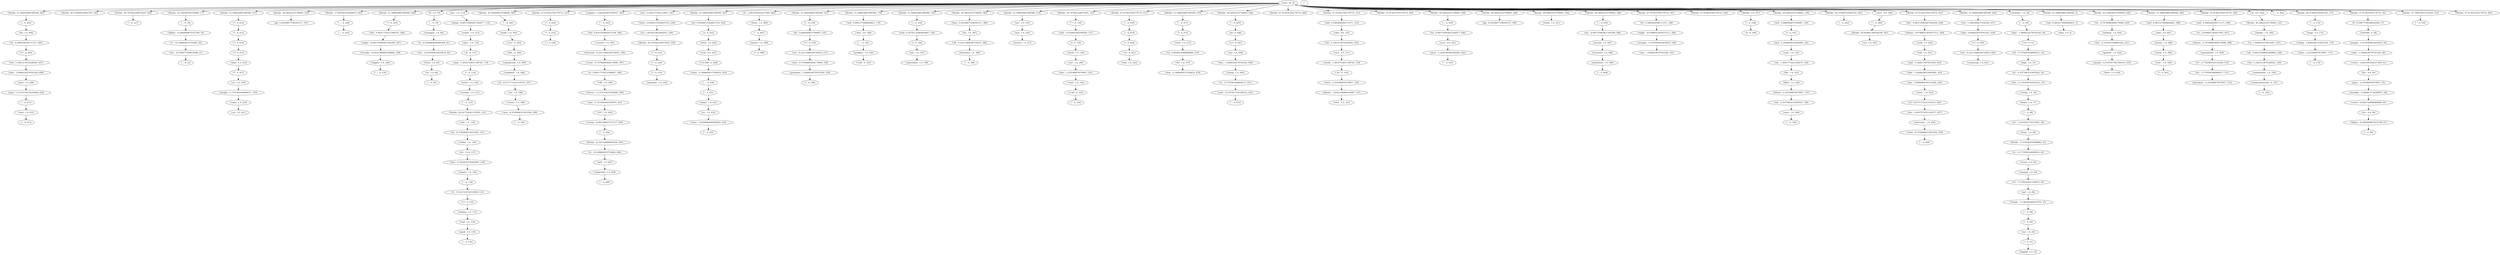 strict digraph "" {
"('states', 1.0, 115)";
"('the', -4.1163459761961612, 35)";
"('!', 0, 501)";
"('close', -3.0290864940490403, 434)";
"('all', -3.7370561446908317, 32)";
"('?', 0, 413)";
"('and', 4.3085458344711371, 314)";
"('losing', 1.0, 650)";
"('?', 0, 265)";
"('!', 0, 489)";
"('florida', 51.506816891589366, 602)";
"('131,000', 0, 428)";
"('into', -2.255380879579957, 161)";
"('.', 0, 130)";
"('voted', -6.0581729880980806, 65)";
"('huge', 1.0, 173)";
"('.', 0, 18)";
"('leads', 1.0, 582)";
"('!', 0, 226)";
"('a', 0, 425)";
"('new', -0.70796965064179096, 538)";
"('florida', 40.273859120562783, 205)";
"(',', 0, 194)";
"('.', 0, 22)";
"('want', 1.0, 473)";
"(',', 0, 595)";
"(';', 0, 119)";
"('least', 1.0, 40)";
"('florida', 44.767042228973416, 526)";
"('for', -12.0, 127)";
"('florida', 26.794309795330882, 17)";
"('its', -0.70796965064179096, 629)";
"('clinton', -3.1314719276545846, 400)";
"('florida', 51.506816891589366, 411)";
"('and', 5.6468366675769097, 140)";
"('won', 56, 0)";
"('for', -4.0, 62)";
"(\"y'all\", 0, 163)";
"('insane', 1.0, 488)";
"('damn', 1.0, 432)";
"('florida', 49.26022533738405, 530)";
"('looking', 1.0, 133)";
"('my', -0.065735963827292299, 596)";
"('florida', 17.807943578509615, 243)";
"('florida', 51.506816891589366, 264)";
"('fl', 1.0, 78)";
"(';', 0, 49)";
"('key', 1.0, 113)";
"('.', 0, 435)";
"('.', 0, 68)";
"('carolina', 1.0, 121)";
"('awesome', 1.0, 254)";
"('!', 0, 251)";
"('!', 0, 540)";
"('florida', 42.520450674768099, 580)";
"('florida', 47.013633783178733, 223)";
"('let', 1.0, 387)";
"('.', 0, 439)";
"('to', -17.978762047538915, 45)";
"('is', -10.189644915752666, 406)";
"('might', -0.67888315659275111, 189)";
"('virginia', 1.2262943855309167, 392)";
"('the', 12.905177542123667, 247)";
"('florida', 51.506816891589366, 423)";
"('the', 5.1681213974328362, 607)";
"('almost', -0.70796965064179096, 508)";
"('it', -2.9633505302217484, 485)";
"('flash', 1.0, 146)";
"(',', 0, 38)";
"('222-', 0, 583)";
"('187', 1.0, 402)";
"('over', 0.0, 441)";
"('i', 0, 141)";
"('florida', 51.506816891589366, 533)";
"('actually', -0.64223368681449866, 268)";
"('..', 0, 245)";
"(\"n't\", 0, 647)";
"('.', 0, 431)";
"('and', -3.7211991641634974, 401)";
"('of', -6.6771772221510535, 456)";
"('they', 0.45258877106183371, 386)";
"('hillary', -9.2904969875253798, 19)";
"('209.', 0, 584)";
"('enough', 1.0, 44)";
"('is', -6.0290864940490394, 81)";
"('ohio', 2.0, 497)";
"('he', 5.6468366675769097, 535)";
"('and', 6.9851275006826823, 179)";
"('";
"('florida', 51.506816891589366, 178)";
"('you', 1.0, 516)";
"('florida', 51.506816891589366, 193)";
"('.', 0, 618)";
"('?', 0, 412)";
"('now', -4.5107617591599141, 652)";
"('my', -1.9051775421236679, 144)";
"('booth', 1.0, 37)";
"('florida', 49.26022533738405, 325)";
"('me', 1.0, 50)";
"('but', -2.5183247348891262, 631)";
"('florida', 22.301126686920249, 405)";
"('florida', 49.26022533738405, 385)";
"(',', 0, 645)";
"('...', 0, 244)";
"('florida', 51.506816891589366, 514)";
"('is', -10.189644915752666, 20)";
"('to', -2.7742981925152268, 510)";
"('his', 1.0, 588)";
"('they', -1.0948224578763326, 30)";
"(\"'s\", 0, 132)";
"('will', 1.0, 124)";
"('has', -4.8806884187431994, 454)";
"('.', 0, 79)";
"('little', 1.0, 426)";
"('.', 0, 460)";
"('ohio', 2.0, 180)";
"('florida', 13.314760470098982, 41)";
"('.', 0, 527)";
"('this', 0.90517754212366741, 266)";
"('tears', 1.0, 162)";
"('on', 1.0, 421)";
"('florida', 44.767042228973416, 155)";
"('.', 0, 332)";
"('sick', 1.0, 622)";
"('twice', 1.0, 455)";
"('at', -7.4235022770127941, 39)";
"('do', 0, 646)";
"('smh', 1.0, 612)";
"('republicans', 1.0, 585)";
"('guaranteed', 1.0, 509)";
"('clinton', -0.67888315659275111, 449)";
"('out', 1.0, 160)";
"('if', 0.50877799148036384, 57)";
"('florida', 47.013633783178733, 617)";
"('the', -5.6637572051343277, 457)";
"(\"'m\", 0, 621)";
"('state', -2.255380879579957, 175)";
"('speechless', 1.0, 198)";
"('state', 0.83944157829637533, 248)";
"('florida', 51.506816891589366, 470)";
"('";
"('.', 0, 409)";
"('.', 0, 611)";
"('him', -1.0948224578763326, 649)";
"('.', 0, 471)";
"('almost', -2.6422336868144987, 321)";
"('over', -7.0, 322)";
"('florida', 49.26022533738405, 644)";
"('got', 1.0, 46)";
"('actually', -1.4159393012835819, 190)";
"('of', 1.4070223931842913, 249)";
"('come', 1.0, 420)";
"('happen', 1.0, 269)";
"('gg', 0.45258877106183371, 531)";
"('our', -3.4159393012835819, 82)";
"('electronic', 1.0, 458)";
"('might', -0.065735963827292299, 267)";
"('shortly', 1.0, 129)";
"('via', 1.0, 302)";
"('amp', -1.4816752651108742, 118)";
"('wohu', 1.0, 521)";
"('here', 1.0, 634)";
"(\"'re\", 0, 31)";
"('it', -3.7370561446908317, 651)";
"('win', -1.0948224578763326, 191)";
"('...', 0, 181)";
"('the', 9.8103550842473339, 394)";
"('florida', 47.013633783178733, 468)";
"('florida', 29.040901349536199, 301)";
"('!', 0, 252)";
"('.', 0, 262)";
"('us', 1.0, 418)";
"('high', 1.0, 33)";
"('florida', 47.013633783178733, 313)";
"('.', 0, 600)";
"('i', 0, 196)";
"('what', 1.0, 416)";
"('florida', 47.013633783178733, 464)";
"('hillary', -9.2904969875253798, 67)";
"('race', 1.0, 317)";
"('people', -1.4159393012835819, 59)";
"('much', 1.0, 499)";
"('confident', 1.0, 586)";
"('eyes', 1.0, 149)";
"('people', -4.5107617591599141, 633)";
"('still', 1.0, 407)";
"('that', -3.2629438553091692, 453)";
"('florida', 49.26022533738405, 438)";
"('and', 6.9851275006826823, 3)";
"('.', 0, 393)";
"('d', 0, 109)";
"('.', 0, 136)";
"('now', -2.1896449157526652, 476)";
"('good', 1.0, 135)";
"('!', 0, 224)";
"('be', -8.3792898315053304, 125)";
"('.', 0, 390)";
"('nothing', 1.0, 630)";
"('not', -0.32111684340724933, 640)";
"(',', 0, 300)";
"('?', 0, 415)";
"('not', -4.5764977229872068, 21)";
"('votes', -2.1896449157526652, 429)";
"('florida', 49.26022533738405, 208)";
"('lol', 1.0, 604)";
"('florida', 49.26022533738405, 520)";
"('the', 5.1681213974328362, 316)";
"('florida', 49.26022533738405, 594)";
"('ohio', 2.0, 4)";
"('florida', 47.013633783178733, 187)";
"('ohio', 0.0, 315)";
"('smart', 1.0, 43)";
"('before', -2.255380879579957, 147)";
"('swing', 0.065735963827292077, 114)";
"('.', 0, 443)";
"('prediction', 1.0, 599)";
"('i', 0, 158)";
"('just', 5.1626843615826008, 142)";
"('and', 4.3085458344711371, 506)";
"('serious..', 0, 517)";
"('he', 4.3085458344711371, 605)";
"('to', 1.5698343374915407, 327)";
"('there', 1.0, 486)";
"('uneducated', 1.0, 330)";
"('real', 1.0, 134)";
"('florida', 47.013633783178733, 544)";
"('and', 1.6319641682595929, 157)";
"('flordia', 1.0, 107)";
"(',', 0, 29)";
"('gary', -2.255380879579957, 63)";
"('people', -3.7370561446908317, 419)";
"('thanks', 1.0, 326)";
"('off', -0.32111684340724933, 388)";
"('would', -1.4816752651108742, 318)";
"('that', 4.0948224578763321, 638)";
"('swing', -1.8685280723454158, 174)";
"('him', -5.3502033374562901, 128)";
"('been', -2.255380879579957, 320)";
"('.', 0, 122)";
"('rn', 1.0, 84)";
"('.', 0, 176)";
"('incorrect', 1.0, 598)";
"('north', 1.0, 120)";
"(\"'s\", 0, 639)";
"(\"'s\", 0, 606)";
"('actually', -5.2844673736289973, 64)";
"('.', 0, 613)";
"('at', -4.3577663131855022, 34)";
"('surprising', 1.0, 641)";
"('he', 4.3085458344711371, 188)";
"('voted', -2.9633505302217484, 61)";
"('florida', 49.26022533738405, 139)";
"('100,000', 0, 58)";
"('!', 0, 253)";
"('!', 0, 534)";
"('and', -1.044617497951954, 452)";
"('spanish', 1.0, 632)";
"('michigan', 1.0, 80)";
"('to', 0.4838012049898488, 474)";
"('florida', 40.273859120562783, 261)";
"('188', 1.0, 399)";
"('.', 0, 487)";
"(\"'s\", 0, 536)";
"('.', 0, 404)";
"('am', 1.0, 197)";
"(';', 0, 619)";
"('but', -0.065735963827292299, 448)";
"('undecided', 1.0, 408)";
"('count', -0.70796965064179096, 397)";
"('fireworks', 1.0, 389)";
"('our', -0.32111684340724933, 537)";
"('ohio', -4.0, 299)";
"(',', 0, 581)";
"('cuban-americans', 0, 331)";
"('.', 0, 172)";
"('focus', 1.0, 83)";
"('see', 1.0, 648)";
"('but', 1.1605584217036244, 637)";
"('burst', 1.0, 159)";
"('took', 1.0, 450)";
"('is', -15.737056144690833, 42)";
"('.', 0, 48)";
"('.', 0, 653)";
"('life', 1.0, 145)";
"('all', -0.64223368681449866, 328)";
"('.', 0, 85)";
"('&', 0, 117)";
"('florida', 47.013633783178733, 447)";
"('?', 0, 414)";
"('ohio', -1.0, 116)";
"('fuggoff', 1.0, 52)";
"('florida', 51.506816891589366, 636)";
"('colorado', 1.0, 28)";
"('.', 0, 164)";
"('called', 1.0, 126)";
"('president', -2.255380879579957, 512)";
"('guys', -1.2920303493582095, 442)";
"('florida', 51.506816891589366, 2)";
"('...', 0, 430)";
"('trump', -13.382291466274751, 47)";
"('.', 0, 591)";
"('and', 6.9851275006826823, 496)";
"('.', 0, 554)";
"('saw', 1.0, 143)";
"('now', -8.3792898315053304, 590)";
"('over', 0.0, 427)";
"('florida', 42.520450674768099, 628)";
"('!', 0, 225)";
"('my', -4.3577663131855022, 148)";
"('so', 1.0, 433)";
"('florida', 51.506816891589366, 495)";
"('gg', 0.45258877106183371, 209)";
"(\"'ve\", 0, 319)";
"('second', 1.0, 597)";
"('for', -8.0, 66)";
"('voting', 1.0, 36)";
"('the', 5.1681213974328362, 329)";
"('goodbye', 1.0, 182)";
"('trump', 10.801208437537127, 403)";
"('?', 0, 417)";
"('over', -1.0, 500)";
"(\"''\", 0, 156)";
"('florida', 47.013633783178733, 505)";
"('by', 0.83944157829637533, 424)";
"('electoral', -0.32111684340724933, 396)";
"(',', 0, 603)";
"('pretty', 1.0, 498)";
"('of', -6.6771772221510535, 587)";
"('guys', -3.1314719276545846, 610)";
"('i', 0, 472)";
"('i', 0, 620)";
"('in', 4.0, 324)";
"('cali', 1.0, 451)";
"('be', -3.7370561446908317, 511)";
"('president', -1.0948224578763326, 539)";
"('die', 1.0, 475)";
"('florida', 44.767042228973416, 250)";
"('are', 1.0, 515)";
"('victory', 1.0, 589)";
"('.', 0, 382)";
"('florida', 40.273859120562783, 171)";
"('florida', 47.013633783178733, 56)";
"('current', 1.0, 395)";
"('it', -13.021523518319828, 131)";
"('wow', 0.54741122893816607, 195)";
"('its', 0.065735963827292077, 440)";
"('who', -1.0948224578763326, 60)";
"('is', 0.90517754212366697, 398)";
"('.', 0, 150)";
"('florida', 35.780676012152149, 553)";
"('florida', 24.547718241125565, 123)";
"('florida', 47.013633783178733, 493)";
"(\"y'all\", 0, 183)";
"('votes', -8.3792898315053304, 459)";
"('new', -1.0948224578763326, 608)";
"('...', 0, 270)";
"('is', 3.6788831565927502, 507)";
"('pres', 1.0, 609)";
"('states', 1.0, 115)" -> "('ohio', -1.0, 116)";
"('the', -4.1163459761961612, 35)" -> "('voting', 1.0, 36)";
"('close', -3.0290864940490403, 434)" -> "('.', 0, 435)";
"('all', -3.7370561446908317, 32)" -> "('high', 1.0, 33)";
"('?', 0, 413)" -> "('?', 0, 414)";
"('and', 4.3085458344711371, 314)" -> "('ohio', 0.0, 315)";
"('losing', 1.0, 650)" -> "('it', -3.7370561446908317, 651)";
"('?', 0, 265)" -> "('this', 0.90517754212366741, 266)";
"('florida', 51.506816891589366, 602)" -> "(',', 0, 603)";
"('131,000', 0, 428)" -> "('votes', -2.1896449157526652, 429)";
"('into', -2.255380879579957, 161)" -> "('tears', 1.0, 162)";
"('.', 0, 130)" -> "('it', -13.021523518319828, 131)";
"('voted', -6.0581729880980806, 65)" -> "('for', -8.0, 66)";
"('huge', 1.0, 173)" -> "('swing', -1.8685280723454158, 174)";
"('.', 0, 18)" -> "('hillary', -9.2904969875253798, 19)";
"('leads', 1.0, 582)" -> "('222-', 0, 583)";
"('a', 0, 425)" -> "('little', 1.0, 426)";
"('new', -0.70796965064179096, 538)" -> "('president', -1.0948224578763326, 539)";
"(',', 0, 194)" -> "('wow', 0.54741122893816607, 195)";
"('want', 1.0, 473)" -> "('to', 0.4838012049898488, 474)";
"(',', 0, 595)" -> "('my', -0.065735963827292299, 596)";
"(';', 0, 119)" -> "('north', 1.0, 120)";
"('least', 1.0, 40)" -> "('florida', 13.314760470098982, 41)";
"('florida', 44.767042228973416, 526)" -> "('.', 0, 527)";
"('for', -12.0, 127)" -> "('him', -5.3502033374562901, 128)";
"('florida', 26.794309795330882, 17)" -> "('.', 0, 18)";
"('its', -0.70796965064179096, 629)" -> "('nothing', 1.0, 630)";
"('clinton', -3.1314719276545846, 400)" -> "('and', -3.7211991641634974, 401)";
"('florida', 51.506816891589366, 411)" -> "('?', 0, 412)";
"('and', 5.6468366675769097, 140)" -> "('i', 0, 141)";
"('won', 56, 0)" -> "('florida', 49.26022533738405, 530)";
"('won', 56, 0)" -> "('florida', 47.013633783178733, 617)";
"('won', 56, 0)" -> "('florida', 17.807943578509615, 243)";
"('won', 56, 0)" -> "('florida', 51.506816891589366, 264)";
"('won', 56, 0)" -> "('florida', 47.013633783178733, 223)";
"('won', 56, 0)" -> "('florida', 51.506816891589366, 514)";
"('won', 56, 0)" -> "('florida', 51.506816891589366, 470)";
"('won', 56, 0)" -> "('florida', 51.506816891589366, 178)";
"('won', 56, 0)" -> "('fl', 1.0, 78)";
"('won', 56, 0)" -> "('florida', 51.506816891589366, 193)";
"('won', 56, 0)" -> "('key', 1.0, 113)";
"('won', 56, 0)" -> "('florida', 49.26022533738405, 644)";
"('won', 56, 0)" -> "('.', 0, 382)";
"('won', 56, 0)" -> "('in', 4.0, 324)";
"('won', 56, 0)" -> "('florida', 47.013633783178733, 447)";
"('won', 56, 0)" -> "('florida', 51.506816891589366, 602)";
"('won', 56, 0)" -> "('florida', 42.520450674768099, 580)";
"('won', 56, 0)" -> "('florida', 49.26022533738405, 208)";
"('won', 56, 0)" -> "('florida', 51.506816891589366, 636)";
"('won', 56, 0)" -> "('colorado', 1.0, 28)";
"('won', 56, 0)" -> "('florida', 49.26022533738405, 385)";
"('won', 56, 0)" -> "('florida', 47.013633783178733, 544)";
"('won', 56, 0)" -> "('florida', 49.26022533738405, 520)";
"('won', 56, 0)" -> "('florida', 51.506816891589366, 495)";
"('won', 56, 0)" -> "('virginia', 1.2262943855309167, 392)";
"('won', 56, 0)" -> "('florida', 49.26022533738405, 594)";
"('won', 56, 0)" -> "('florida', 51.506816891589366, 2)";
"('won', 56, 0)" -> "('the', 12.905177542123667, 247)";
"('won', 56, 0)" -> "('florida', 47.013633783178733, 187)";
"('won', 56, 0)" -> "('florida', 40.273859120562783, 171)";
"('won', 56, 0)" -> "('florida', 47.013633783178733, 468)";
"('won', 56, 0)" -> "('florida', 47.013633783178733, 56)";
"('won', 56, 0)" -> "('it', -2.9633505302217484, 485)";
"('won', 56, 0)" -> "('florida', 49.26022533738405, 139)";
"('won', 56, 0)" -> "('florida', 47.013633783178733, 313)";
"('won', 56, 0)" -> "('florida', 40.273859120562783, 205)";
"('won', 56, 0)" -> "('florida', 42.520450674768099, 628)";
"('won', 56, 0)" -> "('florida', 35.780676012152149, 553)";
"('won', 56, 0)" -> "('florida', 40.273859120562783, 261)";
"('won', 56, 0)" -> "('florida', 44.767042228973416, 155)";
"('won', 56, 0)" -> "('florida', 51.506816891589366, 533)";
"('won', 56, 0)" -> "('florida', 47.013633783178733, 464)";
"('won', 56, 0)" -> "('florida', 47.013633783178733, 493)";
"('won', 56, 0)" -> "('florida', 26.794309795330882, 17)";
"('won', 56, 0)" -> "('florida', 51.506816891589366, 411)";
"('won', 56, 0)" -> "('florida', 47.013633783178733, 505)";
"('won', 56, 0)" -> "('florida', 51.506816891589366, 423)";
"('won', 56, 0)" -> "('florida', 44.767042228973416, 526)";
"('won', 56, 0)" -> "('ohio', -4.0, 299)";
"('won', 56, 0)" -> "('florida', 49.26022533738405, 438)";
"('won', 56, 0)" -> "('flordia', 1.0, 107)";
"('for', -4.0, 62)" -> "('gary', -2.255380879579957, 63)";
"(\"y'all\", 0, 163)" -> "('.', 0, 164)";
"('insane', 1.0, 488)" -> "('!', 0, 489)";
"('damn', 1.0, 432)" -> "('so', 1.0, 433)";
"('florida', 49.26022533738405, 530)" -> "('gg', 0.45258877106183371, 531)";
"('looking', 1.0, 133)" -> "('real', 1.0, 134)";
"('my', -0.065735963827292299, 596)" -> "('second', 1.0, 597)";
"('florida', 17.807943578509615, 243)" -> "('...', 0, 244)";
"('florida', 51.506816891589366, 264)" -> "('?', 0, 265)";
"('fl', 1.0, 78)" -> "('.', 0, 79)";
"(';', 0, 49)" -> "('me', 1.0, 50)";
"('key', 1.0, 113)" -> "('swing', 0.065735963827292077, 114)";
"('carolina', 1.0, 121)" -> "('.', 0, 122)";
"('!', 0, 251)" -> "('!', 0, 252)";
"('florida', 42.520450674768099, 580)" -> "(',', 0, 581)";
"('florida', 47.013633783178733, 223)" -> "('!', 0, 224)";
"('let', 1.0, 387)" -> "('off', -0.32111684340724933, 388)";
"('.', 0, 439)" -> "('its', 0.065735963827292077, 440)";
"('to', -17.978762047538915, 45)" -> "('got', 1.0, 46)";
"('is', -10.189644915752666, 406)" -> "('still', 1.0, 407)";
"('might', -0.67888315659275111, 189)" -> "('actually', -1.4159393012835819, 190)";
"('virginia', 1.2262943855309167, 392)" -> "('.', 0, 393)";
"('the', 12.905177542123667, 247)" -> "('state', 0.83944157829637533, 248)";
"('florida', 51.506816891589366, 423)" -> "('by', 0.83944157829637533, 424)";
"('the', 5.1681213974328362, 607)" -> "('new', -1.0948224578763326, 608)";
"('almost', -0.70796965064179096, 508)" -> "('guaranteed', 1.0, 509)";
"('it', -2.9633505302217484, 485)" -> "('there', 1.0, 486)";
"('flash', 1.0, 146)" -> "('before', -2.255380879579957, 147)";
"(',', 0, 38)" -> "('at', -7.4235022770127941, 39)";
"('222-', 0, 583)" -> "('209.', 0, 584)";
"('187', 1.0, 402)" -> "('trump', 10.801208437537127, 403)";
"('over', 0.0, 441)" -> "('guys', -1.2920303493582095, 442)";
"('i', 0, 141)" -> "('just', 5.1626843615826008, 142)";
"('florida', 51.506816891589366, 533)" -> "('!', 0, 534)";
"('actually', -0.64223368681449866, 268)" -> "('happen', 1.0, 269)";
"(\"n't\", 0, 647)" -> "('see', 1.0, 648)";
"('.', 0, 431)" -> "('damn', 1.0, 432)";
"('and', -3.7211991641634974, 401)" -> "('187', 1.0, 402)";
"('of', -6.6771772221510535, 456)" -> "('the', -5.6637572051343277, 457)";
"('they', 0.45258877106183371, 386)" -> "('let', 1.0, 387)";
"('hillary', -9.2904969875253798, 19)" -> "('is', -10.189644915752666, 20)";
"('209.', 0, 584)" -> "('republicans', 1.0, 585)";
"('enough', 1.0, 44)" -> "('to', -17.978762047538915, 45)";
"('is', -6.0290864940490394, 81)" -> "('our', -3.4159393012835819, 82)";
"('ohio', 2.0, 497)" -> "('pretty', 1.0, 498)";
"('he', 5.6468366675769097, 535)" -> "(\"'s\", 0, 536)";
"('and', 6.9851275006826823, 179)" -> "('ohio', 2.0, 180)";
"(':', 0, 108)" -> "('d', 0, 109)";
"('florida', 51.506816891589366, 178)" -> "('and', 6.9851275006826823, 179)";
"('you', 1.0, 516)" -> "('serious..', 0, 517)";
"('florida', 51.506816891589366, 193)" -> "(',', 0, 194)";
"('.', 0, 618)" -> "(';', 0, 619)";
"('?', 0, 412)" -> "('?', 0, 413)";
"('now', -4.5107617591599141, 652)" -> "('.', 0, 653)";
"('my', -1.9051775421236679, 144)" -> "('life', 1.0, 145)";
"('booth', 1.0, 37)" -> "(',', 0, 38)";
"('florida', 49.26022533738405, 325)" -> "('thanks', 1.0, 326)";
"('me', 1.0, 50)" -> "(':', 0, 51)";
"('but', -2.5183247348891262, 631)" -> "('spanish', 1.0, 632)";
"('florida', 22.301126686920249, 405)" -> "('is', -10.189644915752666, 406)";
"('florida', 49.26022533738405, 385)" -> "('they', 0.45258877106183371, 386)";
"(',', 0, 645)" -> "('do', 0, 646)";
"('...', 0, 244)" -> "('..', 0, 245)";
"('florida', 51.506816891589366, 514)" -> "('are', 1.0, 515)";
"('is', -10.189644915752666, 20)" -> "('not', -4.5764977229872068, 21)";
"('to', -2.7742981925152268, 510)" -> "('be', -3.7370561446908317, 511)";
"('his', 1.0, 588)" -> "('victory', 1.0, 589)";
"('they', -1.0948224578763326, 30)" -> "(\"'re\", 0, 31)";
"(\"'s\", 0, 132)" -> "('looking', 1.0, 133)";
"('will', 1.0, 124)" -> "('be', -8.3792898315053304, 125)";
"('has', -4.8806884187431994, 454)" -> "('twice', 1.0, 455)";
"('.', 0, 79)" -> "('michigan', 1.0, 80)";
"('little', 1.0, 426)" -> "('over', 0.0, 427)";
"('ohio', 2.0, 180)" -> "('...', 0, 181)";
"('florida', 13.314760470098982, 41)" -> "('is', -15.737056144690833, 42)";
"('this', 0.90517754212366741, 266)" -> "('might', -0.065735963827292299, 267)";
"('tears', 1.0, 162)" -> "(\"y'all\", 0, 163)";
"('florida', 44.767042228973416, 155)" -> "(\"''\", 0, 156)";
"('twice', 1.0, 455)" -> "('of', -6.6771772221510535, 456)";
"('at', -7.4235022770127941, 39)" -> "('least', 1.0, 40)";
"('do', 0, 646)" -> "(\"n't\", 0, 647)";
"('smh', 1.0, 612)" -> "('.', 0, 613)";
"('republicans', 1.0, 585)" -> "('confident', 1.0, 586)";
"('guaranteed', 1.0, 509)" -> "('to', -2.7742981925152268, 510)";
"('clinton', -0.67888315659275111, 449)" -> "('took', 1.0, 450)";
"('out', 1.0, 160)" -> "('into', -2.255380879579957, 161)";
"('if', 0.50877799148036384, 57)" -> "('100,000', 0, 58)";
"('florida', 47.013633783178733, 617)" -> "('.', 0, 618)";
"('the', -5.6637572051343277, 457)" -> "('electronic', 1.0, 458)";
"(\"'m\", 0, 621)" -> "('sick', 1.0, 622)";
"('state', -2.255380879579957, 175)" -> "('.', 0, 176)";
"('state', 0.83944157829637533, 248)" -> "('of', 1.4070223931842913, 249)";
"('florida', 51.506816891589366, 470)" -> "('.', 0, 471)";
"(':', 0, 51)" -> "('fuggoff', 1.0, 52)";
"('.', 0, 611)" -> "('smh', 1.0, 612)";
"('him', -1.0948224578763326, 649)" -> "('losing', 1.0, 650)";
"('.', 0, 471)" -> "('i', 0, 472)";
"('almost', -2.6422336868144987, 321)" -> "('over', -7.0, 322)";
"('florida', 49.26022533738405, 644)" -> "(',', 0, 645)";
"('got', 1.0, 46)" -> "('trump', -13.382291466274751, 47)";
"('actually', -1.4159393012835819, 190)" -> "('win', -1.0948224578763326, 191)";
"('of', 1.4070223931842913, 249)" -> "('florida', 44.767042228973416, 250)";
"('come', 1.0, 420)" -> "('on', 1.0, 421)";
"('happen', 1.0, 269)" -> "('...', 0, 270)";
"('our', -3.4159393012835819, 82)" -> "('focus', 1.0, 83)";
"('electronic', 1.0, 458)" -> "('votes', -8.3792898315053304, 459)";
"('might', -0.065735963827292299, 267)" -> "('actually', -0.64223368681449866, 268)";
"('shortly', 1.0, 129)" -> "('.', 0, 130)";
"('amp', -1.4816752651108742, 118)" -> "(';', 0, 119)";
"(\"'re\", 0, 31)" -> "('all', -3.7370561446908317, 32)";
"('it', -3.7370561446908317, 651)" -> "('now', -4.5107617591599141, 652)";
"('...', 0, 181)" -> "('goodbye', 1.0, 182)";
"('the', 9.8103550842473339, 394)" -> "('current', 1.0, 395)";
"('florida', 29.040901349536199, 301)" -> "('via', 1.0, 302)";
"('!', 0, 252)" -> "('!', 0, 253)";
"('us', 1.0, 418)" -> "('people', -3.7370561446908317, 419)";
"('high', 1.0, 33)" -> "('at', -4.3577663131855022, 34)";
"('florida', 47.013633783178733, 313)" -> "('and', 4.3085458344711371, 314)";
"('i', 0, 196)" -> "('am', 1.0, 197)";
"('what', 1.0, 416)" -> "('?', 0, 417)";
"('hillary', -9.2904969875253798, 67)" -> "('.', 0, 68)";
"('race', 1.0, 317)" -> "('would', -1.4816752651108742, 318)";
"('people', -1.4159393012835819, 59)" -> "('who', -1.0948224578763326, 60)";
"('much', 1.0, 499)" -> "('over', -1.0, 500)";
"('confident', 1.0, 586)" -> "('of', -6.6771772221510535, 587)";
"('eyes', 1.0, 149)" -> "('.', 0, 150)";
"('people', -4.5107617591599141, 633)" -> "('here', 1.0, 634)";
"('still', 1.0, 407)" -> "('undecided', 1.0, 408)";
"('that', -3.2629438553091692, 453)" -> "('has', -4.8806884187431994, 454)";
"('florida', 49.26022533738405, 438)" -> "('.', 0, 439)";
"('and', 6.9851275006826823, 3)" -> "('ohio', 2.0, 4)";
"('.', 0, 393)" -> "('the', 9.8103550842473339, 394)";
"('good', 1.0, 135)" -> "('.', 0, 136)";
"('!', 0, 224)" -> "('!', 0, 225)";
"('be', -8.3792898315053304, 125)" -> "('called', 1.0, 126)";
"('nothing', 1.0, 630)" -> "('but', -2.5183247348891262, 631)";
"('not', -0.32111684340724933, 640)" -> "('surprising', 1.0, 641)";
"(',', 0, 300)" -> "('florida', 29.040901349536199, 301)";
"('?', 0, 415)" -> "('what', 1.0, 416)";
"('not', -4.5764977229872068, 21)" -> "('.', 0, 22)";
"('votes', -2.1896449157526652, 429)" -> "('...', 0, 430)";
"('florida', 49.26022533738405, 208)" -> "('gg', 0.45258877106183371, 209)";
"('lol', 1.0, 604)" -> "('he', 4.3085458344711371, 605)";
"('florida', 49.26022533738405, 520)" -> "('wohu', 1.0, 521)";
"('the', 5.1681213974328362, 316)" -> "('race', 1.0, 317)";
"('florida', 49.26022533738405, 594)" -> "(',', 0, 595)";
"('florida', 47.013633783178733, 187)" -> "('he', 4.3085458344711371, 188)";
"('ohio', 0.0, 315)" -> "('the', 5.1681213974328362, 316)";
"('smart', 1.0, 43)" -> "('enough', 1.0, 44)";
"('before', -2.255380879579957, 147)" -> "('my', -4.3577663131855022, 148)";
"('swing', 0.065735963827292077, 114)" -> "('states', 1.0, 115)";
"('prediction', 1.0, 599)" -> "('.', 0, 600)";
"('i', 0, 158)" -> "('burst', 1.0, 159)";
"('just', 5.1626843615826008, 142)" -> "('saw', 1.0, 143)";
"('and', 4.3085458344711371, 506)" -> "('is', 3.6788831565927502, 507)";
"('he', 4.3085458344711371, 605)" -> "(\"'s\", 0, 606)";
"('to', 1.5698343374915407, 327)" -> "('all', -0.64223368681449866, 328)";
"('there', 1.0, 486)" -> "('.', 0, 487)";
"('uneducated', 1.0, 330)" -> "('cuban-americans', 0, 331)";
"('real', 1.0, 134)" -> "('good', 1.0, 135)";
"('and', 1.6319641682595929, 157)" -> "('i', 0, 158)";
"('flordia', 1.0, 107)" -> "(':', 0, 108)";
"(',', 0, 29)" -> "('they', -1.0948224578763326, 30)";
"('gary', -2.255380879579957, 63)" -> "('actually', -5.2844673736289973, 64)";
"('people', -3.7370561446908317, 419)" -> "('come', 1.0, 420)";
"('thanks', 1.0, 326)" -> "('to', 1.5698343374915407, 327)";
"('off', -0.32111684340724933, 388)" -> "('fireworks', 1.0, 389)";
"('would', -1.4816752651108742, 318)" -> "(\"'ve\", 0, 319)";
"('that', 4.0948224578763321, 638)" -> "(\"'s\", 0, 639)";
"('swing', -1.8685280723454158, 174)" -> "('state', -2.255380879579957, 175)";
"('him', -5.3502033374562901, 128)" -> "('shortly', 1.0, 129)";
"('been', -2.255380879579957, 320)" -> "('almost', -2.6422336868144987, 321)";
"('.', 0, 122)" -> "('florida', 24.547718241125565, 123)";
"('rn', 1.0, 84)" -> "('.', 0, 85)";
"('incorrect', 1.0, 598)" -> "('prediction', 1.0, 599)";
"('north', 1.0, 120)" -> "('carolina', 1.0, 121)";
"(\"'s\", 0, 639)" -> "('not', -0.32111684340724933, 640)";
"(\"'s\", 0, 606)" -> "('the', 5.1681213974328362, 607)";
"('actually', -5.2844673736289973, 64)" -> "('voted', -6.0581729880980806, 65)";
"('at', -4.3577663131855022, 34)" -> "('the', -4.1163459761961612, 35)";
"('he', 4.3085458344711371, 188)" -> "('might', -0.67888315659275111, 189)";
"('voted', -2.9633505302217484, 61)" -> "('for', -4.0, 62)";
"('florida', 49.26022533738405, 139)" -> "('and', 5.6468366675769097, 140)";
"('100,000', 0, 58)" -> "('people', -1.4159393012835819, 59)";
"('!', 0, 253)" -> "('awesome', 1.0, 254)";
"('!', 0, 534)" -> "('he', 5.6468366675769097, 535)";
"('and', -1.044617497951954, 452)" -> "('that', -3.2629438553091692, 453)";
"('spanish', 1.0, 632)" -> "('people', -4.5107617591599141, 633)";
"('michigan', 1.0, 80)" -> "('is', -6.0290864940490394, 81)";
"('to', 0.4838012049898488, 474)" -> "('die', 1.0, 475)";
"('florida', 40.273859120562783, 261)" -> "('.', 0, 262)";
"('188', 1.0, 399)" -> "('clinton', -3.1314719276545846, 400)";
"('.', 0, 487)" -> "('insane', 1.0, 488)";
"(\"'s\", 0, 536)" -> "('our', -0.32111684340724933, 537)";
"('.', 0, 404)" -> "('florida', 22.301126686920249, 405)";
"('am', 1.0, 197)" -> "('speechless', 1.0, 198)";
"(';', 0, 619)" -> "('i', 0, 620)";
"('but', -0.065735963827292299, 448)" -> "('clinton', -0.67888315659275111, 449)";
"('undecided', 1.0, 408)" -> "('.', 0, 409)";
"('count', -0.70796965064179096, 397)" -> "('is', 0.90517754212366697, 398)";
"('fireworks', 1.0, 389)" -> "('.', 0, 390)";
"('our', -0.32111684340724933, 537)" -> "('new', -0.70796965064179096, 538)";
"('ohio', -4.0, 299)" -> "(',', 0, 300)";
"(',', 0, 581)" -> "('leads', 1.0, 582)";
"('cuban-americans', 0, 331)" -> "('.', 0, 332)";
"('.', 0, 172)" -> "('huge', 1.0, 173)";
"('focus', 1.0, 83)" -> "('rn', 1.0, 84)";
"('see', 1.0, 648)" -> "('him', -1.0948224578763326, 649)";
"('but', 1.1605584217036244, 637)" -> "('that', 4.0948224578763321, 638)";
"('burst', 1.0, 159)" -> "('out', 1.0, 160)";
"('took', 1.0, 450)" -> "('cali', 1.0, 451)";
"('is', -15.737056144690833, 42)" -> "('smart', 1.0, 43)";
"('.', 0, 48)" -> "(';', 0, 49)";
"('life', 1.0, 145)" -> "('flash', 1.0, 146)";
"('all', -0.64223368681449866, 328)" -> "('the', 5.1681213974328362, 329)";
"('&', 0, 117)" -> "('amp', -1.4816752651108742, 118)";
"('florida', 47.013633783178733, 447)" -> "('but', -0.065735963827292299, 448)";
"('?', 0, 414)" -> "('?', 0, 415)";
"('ohio', -1.0, 116)" -> "('&', 0, 117)";
"('florida', 51.506816891589366, 636)" -> "('but', 1.1605584217036244, 637)";
"('colorado', 1.0, 28)" -> "(',', 0, 29)";
"('called', 1.0, 126)" -> "('for', -12.0, 127)";
"('guys', -1.2920303493582095, 442)" -> "('.', 0, 443)";
"('florida', 51.506816891589366, 2)" -> "('and', 6.9851275006826823, 3)";
"('...', 0, 430)" -> "('.', 0, 431)";
"('trump', -13.382291466274751, 47)" -> "('.', 0, 48)";
"('and', 6.9851275006826823, 496)" -> "('ohio', 2.0, 497)";
"('saw', 1.0, 143)" -> "('my', -1.9051775421236679, 144)";
"('now', -8.3792898315053304, 590)" -> "('.', 0, 591)";
"('over', 0.0, 427)" -> "('131,000', 0, 428)";
"('florida', 42.520450674768099, 628)" -> "('its', -0.70796965064179096, 629)";
"('!', 0, 225)" -> "('!', 0, 226)";
"('my', -4.3577663131855022, 148)" -> "('eyes', 1.0, 149)";
"('so', 1.0, 433)" -> "('close', -3.0290864940490403, 434)";
"('florida', 51.506816891589366, 495)" -> "('and', 6.9851275006826823, 496)";
"(\"'ve\", 0, 319)" -> "('been', -2.255380879579957, 320)";
"('second', 1.0, 597)" -> "('incorrect', 1.0, 598)";
"('for', -8.0, 66)" -> "('hillary', -9.2904969875253798, 67)";
"('voting', 1.0, 36)" -> "('booth', 1.0, 37)";
"('the', 5.1681213974328362, 329)" -> "('uneducated', 1.0, 330)";
"('goodbye', 1.0, 182)" -> "(\"y'all\", 0, 183)";
"('trump', 10.801208437537127, 403)" -> "('.', 0, 404)";
"('?', 0, 417)" -> "('us', 1.0, 418)";
"('over', -1.0, 500)" -> "('!', 0, 501)";
"(\"''\", 0, 156)" -> "('and', 1.6319641682595929, 157)";
"('florida', 47.013633783178733, 505)" -> "('and', 4.3085458344711371, 506)";
"('by', 0.83944157829637533, 424)" -> "('a', 0, 425)";
"('electoral', -0.32111684340724933, 396)" -> "('count', -0.70796965064179096, 397)";
"(',', 0, 603)" -> "('lol', 1.0, 604)";
"('pretty', 1.0, 498)" -> "('much', 1.0, 499)";
"('of', -6.6771772221510535, 587)" -> "('his', 1.0, 588)";
"('guys', -3.1314719276545846, 610)" -> "('.', 0, 611)";
"('i', 0, 472)" -> "('want', 1.0, 473)";
"('i', 0, 620)" -> "(\"'m\", 0, 621)";
"('in', 4.0, 324)" -> "('florida', 49.26022533738405, 325)";
"('cali', 1.0, 451)" -> "('and', -1.044617497951954, 452)";
"('be', -3.7370561446908317, 511)" -> "('president', -2.255380879579957, 512)";
"('president', -1.0948224578763326, 539)" -> "('!', 0, 540)";
"('die', 1.0, 475)" -> "('now', -2.1896449157526652, 476)";
"('florida', 44.767042228973416, 250)" -> "('!', 0, 251)";
"('are', 1.0, 515)" -> "('you', 1.0, 516)";
"('victory', 1.0, 589)" -> "('now', -8.3792898315053304, 590)";
"('florida', 40.273859120562783, 171)" -> "('.', 0, 172)";
"('florida', 47.013633783178733, 56)" -> "('if', 0.50877799148036384, 57)";
"('current', 1.0, 395)" -> "('electoral', -0.32111684340724933, 396)";
"('it', -13.021523518319828, 131)" -> "(\"'s\", 0, 132)";
"('wow', 0.54741122893816607, 195)" -> "('i', 0, 196)";
"('its', 0.065735963827292077, 440)" -> "('over', 0.0, 441)";
"('who', -1.0948224578763326, 60)" -> "('voted', -2.9633505302217484, 61)";
"('is', 0.90517754212366697, 398)" -> "('188', 1.0, 399)";
"('florida', 35.780676012152149, 553)" -> "('.', 0, 554)";
"('florida', 24.547718241125565, 123)" -> "('will', 1.0, 124)";
"('votes', -8.3792898315053304, 459)" -> "('.', 0, 460)";
"('new', -1.0948224578763326, 608)" -> "('pres', 1.0, 609)";
"('is', 3.6788831565927502, 507)" -> "('almost', -0.70796965064179096, 508)";
"('pres', 1.0, 609)" -> "('guys', -3.1314719276545846, 610)";
}
